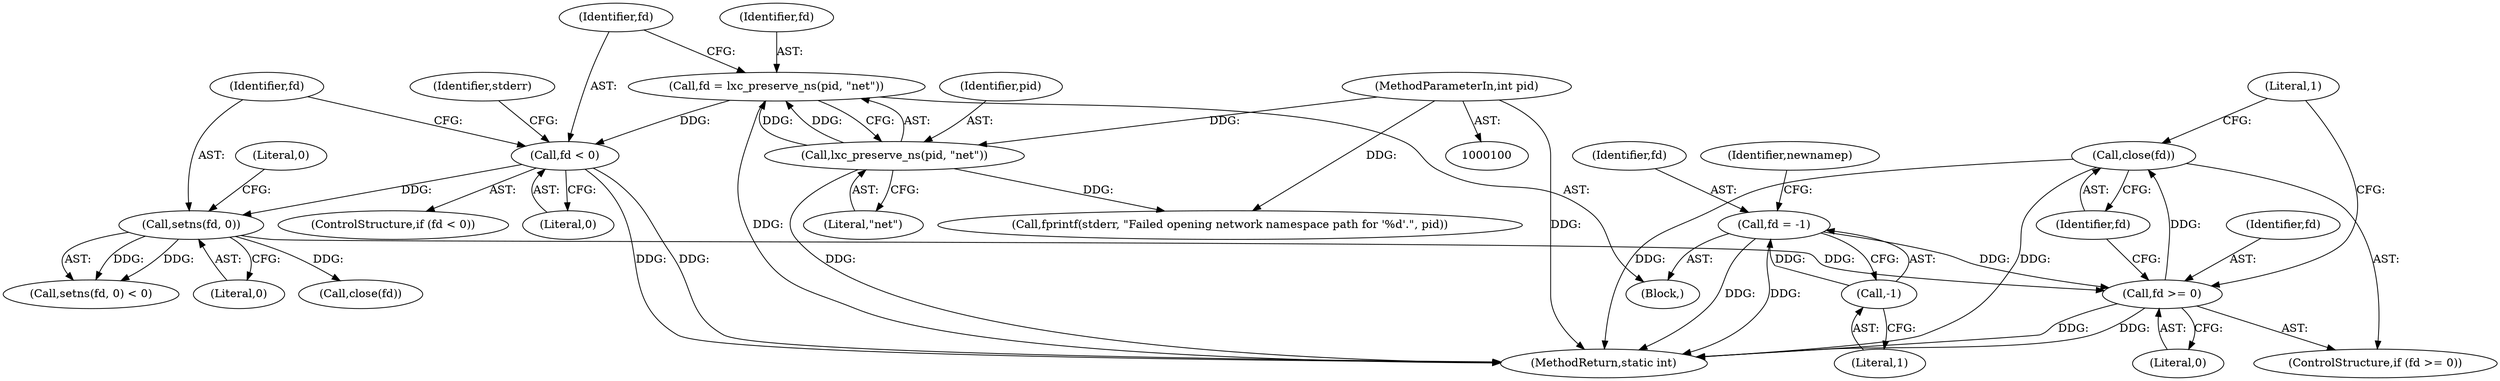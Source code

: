 digraph "1_lxc_16af238036a5464ae8f2420ed3af214f0de875f9@API" {
"1000284" [label="(Call,close(fd))"];
"1000281" [label="(Call,fd >= 0)"];
"1000172" [label="(Call,fd = -1)"];
"1000174" [label="(Call,-1)"];
"1000161" [label="(Call,setns(fd, 0))"];
"1000148" [label="(Call,fd < 0)"];
"1000142" [label="(Call,fd = lxc_preserve_ns(pid, \"net\"))"];
"1000144" [label="(Call,lxc_preserve_ns(pid, \"net\"))"];
"1000101" [label="(MethodParameterIn,int pid)"];
"1000283" [label="(Literal,0)"];
"1000160" [label="(Call,setns(fd, 0) < 0)"];
"1000104" [label="(Block,)"];
"1000153" [label="(Identifier,stderr)"];
"1000179" [label="(Identifier,newnamep)"];
"1000148" [label="(Call,fd < 0)"];
"1000282" [label="(Identifier,fd)"];
"1000172" [label="(Call,fd = -1)"];
"1000147" [label="(ControlStructure,if (fd < 0))"];
"1000281" [label="(Call,fd >= 0)"];
"1000145" [label="(Identifier,pid)"];
"1000146" [label="(Literal,\"net\")"];
"1000164" [label="(Literal,0)"];
"1000162" [label="(Identifier,fd)"];
"1000175" [label="(Literal,1)"];
"1000101" [label="(MethodParameterIn,int pid)"];
"1000161" [label="(Call,setns(fd, 0))"];
"1000150" [label="(Literal,0)"];
"1000284" [label="(Call,close(fd))"];
"1000280" [label="(ControlStructure,if (fd >= 0))"];
"1000174" [label="(Call,-1)"];
"1000149" [label="(Identifier,fd)"];
"1000144" [label="(Call,lxc_preserve_ns(pid, \"net\"))"];
"1000142" [label="(Call,fd = lxc_preserve_ns(pid, \"net\"))"];
"1000285" [label="(Identifier,fd)"];
"1000163" [label="(Literal,0)"];
"1000152" [label="(Call,fprintf(stderr, \"Failed opening network namespace path for '%d'.\", pid))"];
"1000143" [label="(Identifier,fd)"];
"1000173" [label="(Identifier,fd)"];
"1000170" [label="(Call,close(fd))"];
"1000288" [label="(Literal,1)"];
"1000289" [label="(MethodReturn,static int)"];
"1000284" -> "1000280"  [label="AST: "];
"1000284" -> "1000285"  [label="CFG: "];
"1000285" -> "1000284"  [label="AST: "];
"1000288" -> "1000284"  [label="CFG: "];
"1000284" -> "1000289"  [label="DDG: "];
"1000284" -> "1000289"  [label="DDG: "];
"1000281" -> "1000284"  [label="DDG: "];
"1000281" -> "1000280"  [label="AST: "];
"1000281" -> "1000283"  [label="CFG: "];
"1000282" -> "1000281"  [label="AST: "];
"1000283" -> "1000281"  [label="AST: "];
"1000285" -> "1000281"  [label="CFG: "];
"1000288" -> "1000281"  [label="CFG: "];
"1000281" -> "1000289"  [label="DDG: "];
"1000281" -> "1000289"  [label="DDG: "];
"1000172" -> "1000281"  [label="DDG: "];
"1000161" -> "1000281"  [label="DDG: "];
"1000172" -> "1000104"  [label="AST: "];
"1000172" -> "1000174"  [label="CFG: "];
"1000173" -> "1000172"  [label="AST: "];
"1000174" -> "1000172"  [label="AST: "];
"1000179" -> "1000172"  [label="CFG: "];
"1000172" -> "1000289"  [label="DDG: "];
"1000172" -> "1000289"  [label="DDG: "];
"1000174" -> "1000172"  [label="DDG: "];
"1000174" -> "1000175"  [label="CFG: "];
"1000175" -> "1000174"  [label="AST: "];
"1000161" -> "1000160"  [label="AST: "];
"1000161" -> "1000163"  [label="CFG: "];
"1000162" -> "1000161"  [label="AST: "];
"1000163" -> "1000161"  [label="AST: "];
"1000164" -> "1000161"  [label="CFG: "];
"1000161" -> "1000160"  [label="DDG: "];
"1000161" -> "1000160"  [label="DDG: "];
"1000148" -> "1000161"  [label="DDG: "];
"1000161" -> "1000170"  [label="DDG: "];
"1000148" -> "1000147"  [label="AST: "];
"1000148" -> "1000150"  [label="CFG: "];
"1000149" -> "1000148"  [label="AST: "];
"1000150" -> "1000148"  [label="AST: "];
"1000153" -> "1000148"  [label="CFG: "];
"1000162" -> "1000148"  [label="CFG: "];
"1000148" -> "1000289"  [label="DDG: "];
"1000148" -> "1000289"  [label="DDG: "];
"1000142" -> "1000148"  [label="DDG: "];
"1000142" -> "1000104"  [label="AST: "];
"1000142" -> "1000144"  [label="CFG: "];
"1000143" -> "1000142"  [label="AST: "];
"1000144" -> "1000142"  [label="AST: "];
"1000149" -> "1000142"  [label="CFG: "];
"1000142" -> "1000289"  [label="DDG: "];
"1000144" -> "1000142"  [label="DDG: "];
"1000144" -> "1000142"  [label="DDG: "];
"1000144" -> "1000146"  [label="CFG: "];
"1000145" -> "1000144"  [label="AST: "];
"1000146" -> "1000144"  [label="AST: "];
"1000144" -> "1000289"  [label="DDG: "];
"1000101" -> "1000144"  [label="DDG: "];
"1000144" -> "1000152"  [label="DDG: "];
"1000101" -> "1000100"  [label="AST: "];
"1000101" -> "1000289"  [label="DDG: "];
"1000101" -> "1000152"  [label="DDG: "];
}
